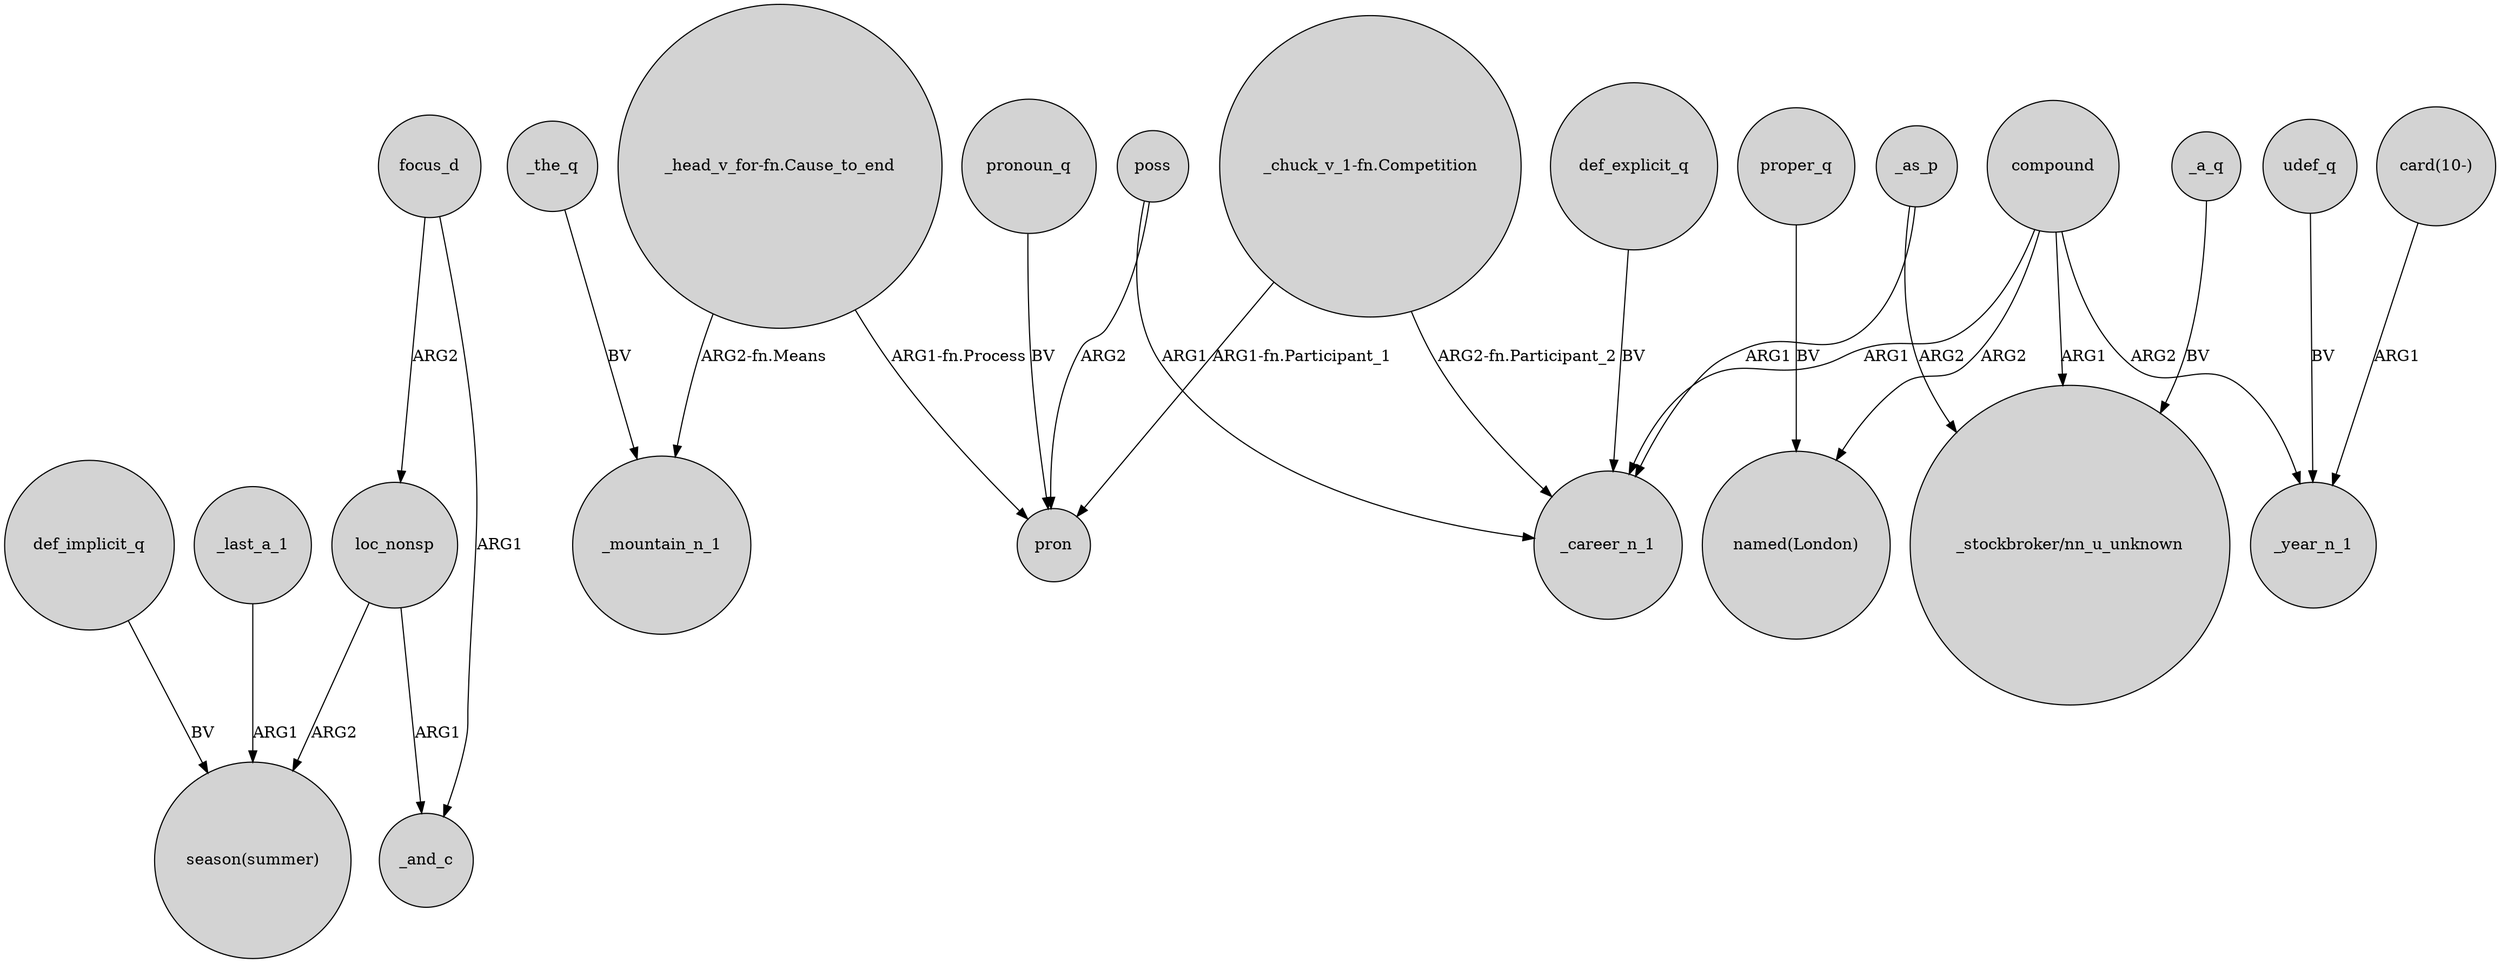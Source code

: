 digraph {
	node [shape=circle style=filled]
	loc_nonsp -> "season(summer)" [label=ARG2]
	def_explicit_q -> _career_n_1 [label=BV]
	loc_nonsp -> _and_c [label=ARG1]
	"_chuck_v_1-fn.Competition" -> pron [label="ARG1-fn.Participant_1"]
	compound -> "named(London)" [label=ARG2]
	focus_d -> loc_nonsp [label=ARG2]
	_a_q -> "_stockbroker/nn_u_unknown" [label=BV]
	_the_q -> _mountain_n_1 [label=BV]
	def_implicit_q -> "season(summer)" [label=BV]
	"_head_v_for-fn.Cause_to_end" -> pron [label="ARG1-fn.Process"]
	pronoun_q -> pron [label=BV]
	poss -> _career_n_1 [label=ARG1]
	poss -> pron [label=ARG2]
	compound -> _year_n_1 [label=ARG2]
	_as_p -> "_stockbroker/nn_u_unknown" [label=ARG2]
	compound -> _career_n_1 [label=ARG1]
	"_head_v_for-fn.Cause_to_end" -> _mountain_n_1 [label="ARG2-fn.Means"]
	_as_p -> _career_n_1 [label=ARG1]
	focus_d -> _and_c [label=ARG1]
	proper_q -> "named(London)" [label=BV]
	udef_q -> _year_n_1 [label=BV]
	"card(10-)" -> _year_n_1 [label=ARG1]
	_last_a_1 -> "season(summer)" [label=ARG1]
	compound -> "_stockbroker/nn_u_unknown" [label=ARG1]
	"_chuck_v_1-fn.Competition" -> _career_n_1 [label="ARG2-fn.Participant_2"]
}

